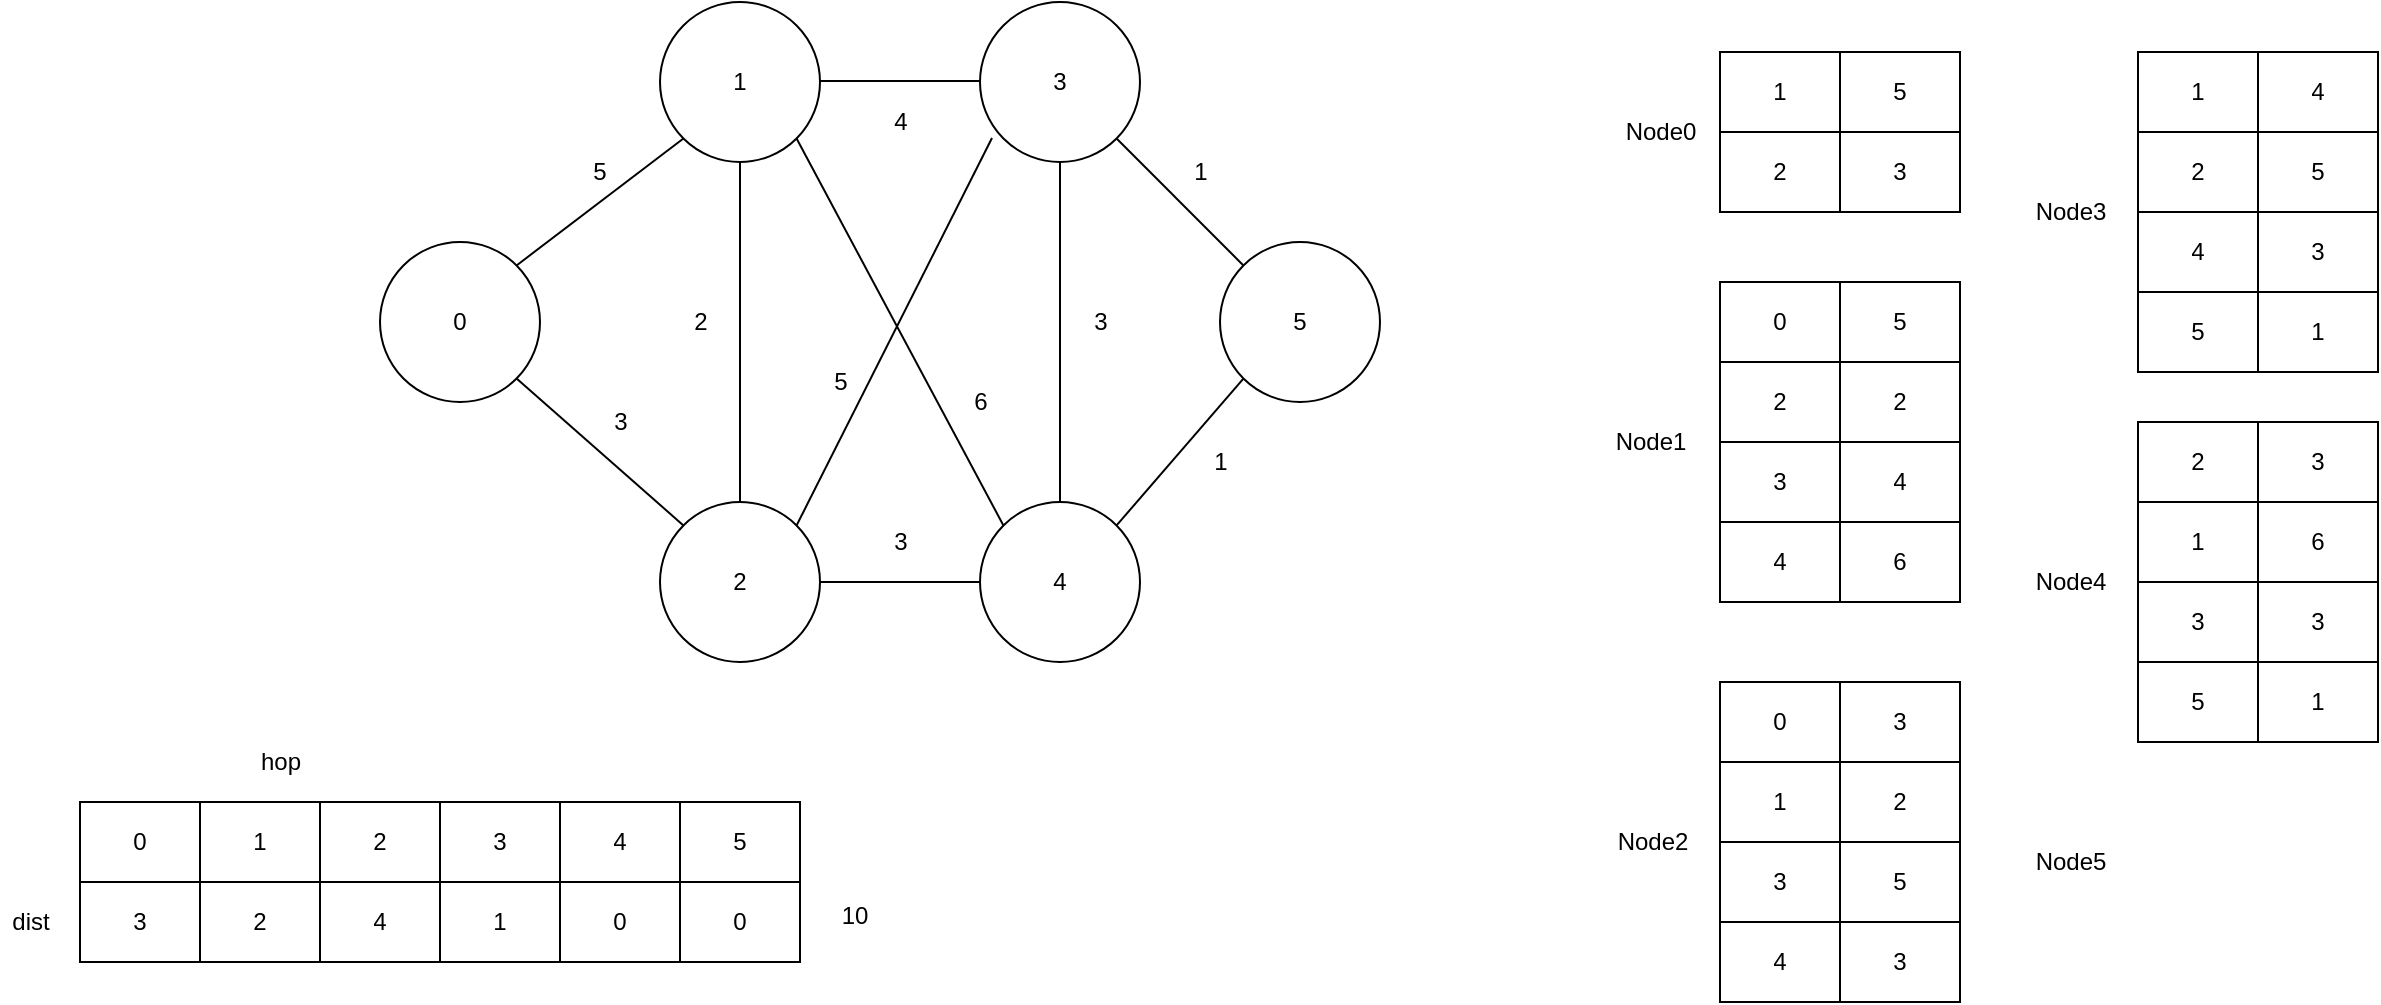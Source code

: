 <mxfile version="16.5.6" type="device"><diagram id="s-bpJ8iI0S3zvZQuOSrC" name="Page-1"><mxGraphModel dx="1382" dy="795" grid="1" gridSize="10" guides="1" tooltips="1" connect="1" arrows="1" fold="1" page="1" pageScale="1" pageWidth="1654" pageHeight="1169" math="0" shadow="0"><root><mxCell id="0"/><mxCell id="1" parent="0"/><mxCell id="pRn5geWTUZDt5X1scb90-1" value="0" style="ellipse;whiteSpace=wrap;html=1;aspect=fixed;" vertex="1" parent="1"><mxGeometry x="260" y="170" width="80" height="80" as="geometry"/></mxCell><mxCell id="pRn5geWTUZDt5X1scb90-2" value="2" style="ellipse;whiteSpace=wrap;html=1;aspect=fixed;" vertex="1" parent="1"><mxGeometry x="400" y="300" width="80" height="80" as="geometry"/></mxCell><mxCell id="pRn5geWTUZDt5X1scb90-3" value="1" style="ellipse;whiteSpace=wrap;html=1;aspect=fixed;" vertex="1" parent="1"><mxGeometry x="400" y="50" width="80" height="80" as="geometry"/></mxCell><mxCell id="pRn5geWTUZDt5X1scb90-4" value="3" style="ellipse;whiteSpace=wrap;html=1;aspect=fixed;" vertex="1" parent="1"><mxGeometry x="560" y="50" width="80" height="80" as="geometry"/></mxCell><mxCell id="pRn5geWTUZDt5X1scb90-5" value="4" style="ellipse;whiteSpace=wrap;html=1;aspect=fixed;" vertex="1" parent="1"><mxGeometry x="560" y="300" width="80" height="80" as="geometry"/></mxCell><mxCell id="pRn5geWTUZDt5X1scb90-6" value="5" style="ellipse;whiteSpace=wrap;html=1;aspect=fixed;" vertex="1" parent="1"><mxGeometry x="680" y="170" width="80" height="80" as="geometry"/></mxCell><mxCell id="pRn5geWTUZDt5X1scb90-7" value="" style="endArrow=none;html=1;rounded=0;exitX=1;exitY=0;exitDx=0;exitDy=0;entryX=0;entryY=1;entryDx=0;entryDy=0;" edge="1" parent="1" source="pRn5geWTUZDt5X1scb90-1" target="pRn5geWTUZDt5X1scb90-3"><mxGeometry width="50" height="50" relative="1" as="geometry"><mxPoint x="380" y="200" as="sourcePoint"/><mxPoint x="430" y="150" as="targetPoint"/></mxGeometry></mxCell><mxCell id="pRn5geWTUZDt5X1scb90-8" value="5" style="text;html=1;strokeColor=none;fillColor=none;align=center;verticalAlign=middle;whiteSpace=wrap;rounded=0;" vertex="1" parent="1"><mxGeometry x="340" y="120" width="60" height="30" as="geometry"/></mxCell><mxCell id="pRn5geWTUZDt5X1scb90-9" value="" style="endArrow=none;html=1;rounded=0;exitX=1;exitY=1;exitDx=0;exitDy=0;entryX=0;entryY=0;entryDx=0;entryDy=0;" edge="1" parent="1" source="pRn5geWTUZDt5X1scb90-1" target="pRn5geWTUZDt5X1scb90-2"><mxGeometry width="50" height="50" relative="1" as="geometry"><mxPoint x="338.284" y="191.716" as="sourcePoint"/><mxPoint x="421.716" y="128.284" as="targetPoint"/></mxGeometry></mxCell><mxCell id="pRn5geWTUZDt5X1scb90-10" value="3" style="text;html=1;align=center;verticalAlign=middle;resizable=0;points=[];autosize=1;strokeColor=none;fillColor=none;" vertex="1" parent="1"><mxGeometry x="370" y="250" width="20" height="20" as="geometry"/></mxCell><mxCell id="pRn5geWTUZDt5X1scb90-12" value="" style="endArrow=none;html=1;rounded=0;exitX=1;exitY=0.5;exitDx=0;exitDy=0;entryX=0;entryY=0.5;entryDx=0;entryDy=0;" edge="1" parent="1" source="pRn5geWTUZDt5X1scb90-2" target="pRn5geWTUZDt5X1scb90-5"><mxGeometry width="50" height="50" relative="1" as="geometry"><mxPoint x="510.004" y="370.004" as="sourcePoint"/><mxPoint x="593.436" y="443.436" as="targetPoint"/></mxGeometry></mxCell><mxCell id="pRn5geWTUZDt5X1scb90-13" value="" style="endArrow=none;html=1;rounded=0;exitX=0.5;exitY=0;exitDx=0;exitDy=0;entryX=0.5;entryY=1;entryDx=0;entryDy=0;" edge="1" parent="1" source="pRn5geWTUZDt5X1scb90-2" target="pRn5geWTUZDt5X1scb90-3"><mxGeometry width="50" height="50" relative="1" as="geometry"><mxPoint x="490" y="350" as="sourcePoint"/><mxPoint x="570" y="350" as="targetPoint"/></mxGeometry></mxCell><mxCell id="pRn5geWTUZDt5X1scb90-14" value="" style="endArrow=none;html=1;rounded=0;exitX=0.5;exitY=0;exitDx=0;exitDy=0;entryX=0.5;entryY=1;entryDx=0;entryDy=0;" edge="1" parent="1" source="pRn5geWTUZDt5X1scb90-5" target="pRn5geWTUZDt5X1scb90-4"><mxGeometry width="50" height="50" relative="1" as="geometry"><mxPoint x="500" y="360" as="sourcePoint"/><mxPoint x="580" y="360" as="targetPoint"/></mxGeometry></mxCell><mxCell id="pRn5geWTUZDt5X1scb90-15" value="" style="endArrow=none;html=1;rounded=0;exitX=1;exitY=0;exitDx=0;exitDy=0;entryX=0;entryY=1;entryDx=0;entryDy=0;" edge="1" parent="1" source="pRn5geWTUZDt5X1scb90-5" target="pRn5geWTUZDt5X1scb90-6"><mxGeometry width="50" height="50" relative="1" as="geometry"><mxPoint x="510" y="370" as="sourcePoint"/><mxPoint x="590" y="370" as="targetPoint"/></mxGeometry></mxCell><mxCell id="pRn5geWTUZDt5X1scb90-16" value="" style="endArrow=none;html=1;rounded=0;exitX=1;exitY=0.5;exitDx=0;exitDy=0;entryX=0;entryY=0.5;entryDx=0;entryDy=0;" edge="1" parent="1"><mxGeometry width="50" height="50" relative="1" as="geometry"><mxPoint x="480" y="89.5" as="sourcePoint"/><mxPoint x="560" y="89.5" as="targetPoint"/></mxGeometry></mxCell><mxCell id="pRn5geWTUZDt5X1scb90-17" value="" style="endArrow=none;html=1;rounded=0;exitX=1;exitY=1;exitDx=0;exitDy=0;entryX=0;entryY=0;entryDx=0;entryDy=0;" edge="1" parent="1" source="pRn5geWTUZDt5X1scb90-4" target="pRn5geWTUZDt5X1scb90-6"><mxGeometry width="50" height="50" relative="1" as="geometry"><mxPoint x="670" y="89.5" as="sourcePoint"/><mxPoint x="750" y="89.5" as="targetPoint"/></mxGeometry></mxCell><mxCell id="pRn5geWTUZDt5X1scb90-18" value="6" style="text;html=1;align=center;verticalAlign=middle;resizable=0;points=[];autosize=1;strokeColor=none;fillColor=none;" vertex="1" parent="1"><mxGeometry x="550" y="240" width="20" height="20" as="geometry"/></mxCell><mxCell id="pRn5geWTUZDt5X1scb90-20" value="3" style="text;html=1;align=center;verticalAlign=middle;resizable=0;points=[];autosize=1;strokeColor=none;fillColor=none;" vertex="1" parent="1"><mxGeometry x="510" y="310" width="20" height="20" as="geometry"/></mxCell><mxCell id="pRn5geWTUZDt5X1scb90-21" value="4" style="text;html=1;align=center;verticalAlign=middle;resizable=0;points=[];autosize=1;strokeColor=none;fillColor=none;" vertex="1" parent="1"><mxGeometry x="510" y="100" width="20" height="20" as="geometry"/></mxCell><mxCell id="pRn5geWTUZDt5X1scb90-22" value="" style="endArrow=none;html=1;rounded=0;exitX=0;exitY=0;exitDx=0;exitDy=0;entryX=1;entryY=1;entryDx=0;entryDy=0;" edge="1" parent="1" source="pRn5geWTUZDt5X1scb90-5" target="pRn5geWTUZDt5X1scb90-3"><mxGeometry width="50" height="50" relative="1" as="geometry"><mxPoint x="610" y="310" as="sourcePoint"/><mxPoint x="610" y="140" as="targetPoint"/></mxGeometry></mxCell><mxCell id="pRn5geWTUZDt5X1scb90-23" value="" style="endArrow=none;html=1;rounded=0;exitX=1;exitY=0;exitDx=0;exitDy=0;entryX=0.075;entryY=0.85;entryDx=0;entryDy=0;entryPerimeter=0;" edge="1" parent="1" source="pRn5geWTUZDt5X1scb90-2" target="pRn5geWTUZDt5X1scb90-4"><mxGeometry width="50" height="50" relative="1" as="geometry"><mxPoint x="581.716" y="321.716" as="sourcePoint"/><mxPoint x="478.284" y="128.284" as="targetPoint"/></mxGeometry></mxCell><mxCell id="pRn5geWTUZDt5X1scb90-24" value="5" style="text;html=1;align=center;verticalAlign=middle;resizable=0;points=[];autosize=1;strokeColor=none;fillColor=none;" vertex="1" parent="1"><mxGeometry x="480" y="230" width="20" height="20" as="geometry"/></mxCell><mxCell id="pRn5geWTUZDt5X1scb90-25" value="3" style="text;html=1;align=center;verticalAlign=middle;resizable=0;points=[];autosize=1;strokeColor=none;fillColor=none;" vertex="1" parent="1"><mxGeometry x="610" y="200" width="20" height="20" as="geometry"/></mxCell><mxCell id="pRn5geWTUZDt5X1scb90-26" value="2" style="text;html=1;align=center;verticalAlign=middle;resizable=0;points=[];autosize=1;strokeColor=none;fillColor=none;" vertex="1" parent="1"><mxGeometry x="410" y="200" width="20" height="20" as="geometry"/></mxCell><mxCell id="pRn5geWTUZDt5X1scb90-27" value="1" style="text;html=1;align=center;verticalAlign=middle;resizable=0;points=[];autosize=1;strokeColor=none;fillColor=none;" vertex="1" parent="1"><mxGeometry x="660" y="125" width="20" height="20" as="geometry"/></mxCell><mxCell id="pRn5geWTUZDt5X1scb90-28" value="1" style="text;html=1;align=center;verticalAlign=middle;resizable=0;points=[];autosize=1;strokeColor=none;fillColor=none;" vertex="1" parent="1"><mxGeometry x="670" y="270" width="20" height="20" as="geometry"/></mxCell><mxCell id="pRn5geWTUZDt5X1scb90-29" value="dist" style="text;html=1;align=center;verticalAlign=middle;resizable=0;points=[];autosize=1;strokeColor=none;fillColor=none;" vertex="1" parent="1"><mxGeometry x="70" y="500" width="30" height="20" as="geometry"/></mxCell><mxCell id="pRn5geWTUZDt5X1scb90-30" value="hop" style="text;html=1;align=center;verticalAlign=middle;resizable=0;points=[];autosize=1;strokeColor=none;fillColor=none;" vertex="1" parent="1"><mxGeometry x="190" y="420" width="40" height="20" as="geometry"/></mxCell><mxCell id="pRn5geWTUZDt5X1scb90-44" value="" style="shape=table;html=1;whiteSpace=wrap;startSize=0;container=1;collapsible=0;childLayout=tableLayout;" vertex="1" parent="1"><mxGeometry x="110" y="450" width="360" height="80" as="geometry"/></mxCell><mxCell id="pRn5geWTUZDt5X1scb90-45" value="" style="shape=tableRow;horizontal=0;startSize=0;swimlaneHead=0;swimlaneBody=0;top=0;left=0;bottom=0;right=0;collapsible=0;dropTarget=0;fillColor=none;points=[[0,0.5],[1,0.5]];portConstraint=eastwest;" vertex="1" parent="pRn5geWTUZDt5X1scb90-44"><mxGeometry width="360" height="40" as="geometry"/></mxCell><mxCell id="pRn5geWTUZDt5X1scb90-46" value="0" style="shape=partialRectangle;html=1;whiteSpace=wrap;connectable=0;fillColor=none;top=0;left=0;bottom=0;right=0;overflow=hidden;" vertex="1" parent="pRn5geWTUZDt5X1scb90-45"><mxGeometry width="60" height="40" as="geometry"><mxRectangle width="60" height="40" as="alternateBounds"/></mxGeometry></mxCell><mxCell id="pRn5geWTUZDt5X1scb90-47" value="1" style="shape=partialRectangle;html=1;whiteSpace=wrap;connectable=0;fillColor=none;top=0;left=0;bottom=0;right=0;overflow=hidden;" vertex="1" parent="pRn5geWTUZDt5X1scb90-45"><mxGeometry x="60" width="60" height="40" as="geometry"><mxRectangle width="60" height="40" as="alternateBounds"/></mxGeometry></mxCell><mxCell id="pRn5geWTUZDt5X1scb90-48" value="2" style="shape=partialRectangle;html=1;whiteSpace=wrap;connectable=0;fillColor=none;top=0;left=0;bottom=0;right=0;overflow=hidden;" vertex="1" parent="pRn5geWTUZDt5X1scb90-45"><mxGeometry x="120" width="60" height="40" as="geometry"><mxRectangle width="60" height="40" as="alternateBounds"/></mxGeometry></mxCell><mxCell id="pRn5geWTUZDt5X1scb90-57" value="3" style="shape=partialRectangle;html=1;whiteSpace=wrap;connectable=0;fillColor=none;top=0;left=0;bottom=0;right=0;overflow=hidden;" vertex="1" parent="pRn5geWTUZDt5X1scb90-45"><mxGeometry x="180" width="60" height="40" as="geometry"><mxRectangle width="60" height="40" as="alternateBounds"/></mxGeometry></mxCell><mxCell id="pRn5geWTUZDt5X1scb90-59" value="4" style="shape=partialRectangle;html=1;whiteSpace=wrap;connectable=0;fillColor=none;top=0;left=0;bottom=0;right=0;overflow=hidden;" vertex="1" parent="pRn5geWTUZDt5X1scb90-45"><mxGeometry x="240" width="60" height="40" as="geometry"><mxRectangle width="60" height="40" as="alternateBounds"/></mxGeometry></mxCell><mxCell id="pRn5geWTUZDt5X1scb90-61" value="5" style="shape=partialRectangle;html=1;whiteSpace=wrap;connectable=0;fillColor=none;top=0;left=0;bottom=0;right=0;overflow=hidden;" vertex="1" parent="pRn5geWTUZDt5X1scb90-45"><mxGeometry x="300" width="60" height="40" as="geometry"><mxRectangle width="60" height="40" as="alternateBounds"/></mxGeometry></mxCell><mxCell id="pRn5geWTUZDt5X1scb90-49" value="" style="shape=tableRow;horizontal=0;startSize=0;swimlaneHead=0;swimlaneBody=0;top=0;left=0;bottom=0;right=0;collapsible=0;dropTarget=0;fillColor=none;points=[[0,0.5],[1,0.5]];portConstraint=eastwest;" vertex="1" parent="pRn5geWTUZDt5X1scb90-44"><mxGeometry y="40" width="360" height="40" as="geometry"/></mxCell><mxCell id="pRn5geWTUZDt5X1scb90-50" value="3" style="shape=partialRectangle;html=1;whiteSpace=wrap;connectable=0;fillColor=none;top=0;left=0;bottom=0;right=0;overflow=hidden;" vertex="1" parent="pRn5geWTUZDt5X1scb90-49"><mxGeometry width="60" height="40" as="geometry"><mxRectangle width="60" height="40" as="alternateBounds"/></mxGeometry></mxCell><mxCell id="pRn5geWTUZDt5X1scb90-51" value="2" style="shape=partialRectangle;html=1;whiteSpace=wrap;connectable=0;fillColor=none;top=0;left=0;bottom=0;right=0;overflow=hidden;" vertex="1" parent="pRn5geWTUZDt5X1scb90-49"><mxGeometry x="60" width="60" height="40" as="geometry"><mxRectangle width="60" height="40" as="alternateBounds"/></mxGeometry></mxCell><mxCell id="pRn5geWTUZDt5X1scb90-52" value="4" style="shape=partialRectangle;html=1;whiteSpace=wrap;connectable=0;fillColor=none;top=0;left=0;bottom=0;right=0;overflow=hidden;" vertex="1" parent="pRn5geWTUZDt5X1scb90-49"><mxGeometry x="120" width="60" height="40" as="geometry"><mxRectangle width="60" height="40" as="alternateBounds"/></mxGeometry></mxCell><mxCell id="pRn5geWTUZDt5X1scb90-58" value="1" style="shape=partialRectangle;html=1;whiteSpace=wrap;connectable=0;fillColor=none;top=0;left=0;bottom=0;right=0;overflow=hidden;" vertex="1" parent="pRn5geWTUZDt5X1scb90-49"><mxGeometry x="180" width="60" height="40" as="geometry"><mxRectangle width="60" height="40" as="alternateBounds"/></mxGeometry></mxCell><mxCell id="pRn5geWTUZDt5X1scb90-60" value="0" style="shape=partialRectangle;html=1;whiteSpace=wrap;connectable=0;fillColor=none;top=0;left=0;bottom=0;right=0;overflow=hidden;" vertex="1" parent="pRn5geWTUZDt5X1scb90-49"><mxGeometry x="240" width="60" height="40" as="geometry"><mxRectangle width="60" height="40" as="alternateBounds"/></mxGeometry></mxCell><mxCell id="pRn5geWTUZDt5X1scb90-62" value="0" style="shape=partialRectangle;html=1;whiteSpace=wrap;connectable=0;fillColor=none;top=0;left=0;bottom=0;right=0;overflow=hidden;" vertex="1" parent="pRn5geWTUZDt5X1scb90-49"><mxGeometry x="300" width="60" height="40" as="geometry"><mxRectangle width="60" height="40" as="alternateBounds"/></mxGeometry></mxCell><mxCell id="pRn5geWTUZDt5X1scb90-63" value="" style="shape=table;html=1;whiteSpace=wrap;startSize=0;container=1;collapsible=0;childLayout=tableLayout;" vertex="1" parent="1"><mxGeometry x="930" y="75" width="120" height="80" as="geometry"/></mxCell><mxCell id="pRn5geWTUZDt5X1scb90-64" value="" style="shape=tableRow;horizontal=0;startSize=0;swimlaneHead=0;swimlaneBody=0;top=0;left=0;bottom=0;right=0;collapsible=0;dropTarget=0;fillColor=none;points=[[0,0.5],[1,0.5]];portConstraint=eastwest;" vertex="1" parent="pRn5geWTUZDt5X1scb90-63"><mxGeometry width="120" height="40" as="geometry"/></mxCell><mxCell id="pRn5geWTUZDt5X1scb90-65" value="1" style="shape=partialRectangle;html=1;whiteSpace=wrap;connectable=0;fillColor=none;top=0;left=0;bottom=0;right=0;overflow=hidden;" vertex="1" parent="pRn5geWTUZDt5X1scb90-64"><mxGeometry width="60" height="40" as="geometry"><mxRectangle width="60" height="40" as="alternateBounds"/></mxGeometry></mxCell><mxCell id="pRn5geWTUZDt5X1scb90-66" value="5" style="shape=partialRectangle;html=1;whiteSpace=wrap;connectable=0;fillColor=none;top=0;left=0;bottom=0;right=0;overflow=hidden;" vertex="1" parent="pRn5geWTUZDt5X1scb90-64"><mxGeometry x="60" width="60" height="40" as="geometry"><mxRectangle width="60" height="40" as="alternateBounds"/></mxGeometry></mxCell><mxCell id="pRn5geWTUZDt5X1scb90-68" value="" style="shape=tableRow;horizontal=0;startSize=0;swimlaneHead=0;swimlaneBody=0;top=0;left=0;bottom=0;right=0;collapsible=0;dropTarget=0;fillColor=none;points=[[0,0.5],[1,0.5]];portConstraint=eastwest;" vertex="1" parent="pRn5geWTUZDt5X1scb90-63"><mxGeometry y="40" width="120" height="40" as="geometry"/></mxCell><mxCell id="pRn5geWTUZDt5X1scb90-69" value="2" style="shape=partialRectangle;html=1;whiteSpace=wrap;connectable=0;fillColor=none;top=0;left=0;bottom=0;right=0;overflow=hidden;" vertex="1" parent="pRn5geWTUZDt5X1scb90-68"><mxGeometry width="60" height="40" as="geometry"><mxRectangle width="60" height="40" as="alternateBounds"/></mxGeometry></mxCell><mxCell id="pRn5geWTUZDt5X1scb90-70" value="3" style="shape=partialRectangle;html=1;whiteSpace=wrap;connectable=0;fillColor=none;top=0;left=0;bottom=0;right=0;overflow=hidden;" vertex="1" parent="pRn5geWTUZDt5X1scb90-68"><mxGeometry x="60" width="60" height="40" as="geometry"><mxRectangle width="60" height="40" as="alternateBounds"/></mxGeometry></mxCell><mxCell id="pRn5geWTUZDt5X1scb90-76" value="Node0" style="text;html=1;align=center;verticalAlign=middle;resizable=0;points=[];autosize=1;strokeColor=none;fillColor=none;" vertex="1" parent="1"><mxGeometry x="875" y="105" width="50" height="20" as="geometry"/></mxCell><mxCell id="pRn5geWTUZDt5X1scb90-77" value="" style="shape=table;html=1;whiteSpace=wrap;startSize=0;container=1;collapsible=0;childLayout=tableLayout;" vertex="1" parent="1"><mxGeometry x="930" y="390" width="120" height="160" as="geometry"/></mxCell><mxCell id="pRn5geWTUZDt5X1scb90-78" value="" style="shape=tableRow;horizontal=0;startSize=0;swimlaneHead=0;swimlaneBody=0;top=0;left=0;bottom=0;right=0;collapsible=0;dropTarget=0;fillColor=none;points=[[0,0.5],[1,0.5]];portConstraint=eastwest;" vertex="1" parent="pRn5geWTUZDt5X1scb90-77"><mxGeometry width="120" height="40" as="geometry"/></mxCell><mxCell id="pRn5geWTUZDt5X1scb90-79" value="0" style="shape=partialRectangle;html=1;whiteSpace=wrap;connectable=0;fillColor=none;top=0;left=0;bottom=0;right=0;overflow=hidden;" vertex="1" parent="pRn5geWTUZDt5X1scb90-78"><mxGeometry width="60" height="40" as="geometry"><mxRectangle width="60" height="40" as="alternateBounds"/></mxGeometry></mxCell><mxCell id="pRn5geWTUZDt5X1scb90-80" value="3" style="shape=partialRectangle;html=1;whiteSpace=wrap;connectable=0;fillColor=none;top=0;left=0;bottom=0;right=0;overflow=hidden;" vertex="1" parent="pRn5geWTUZDt5X1scb90-78"><mxGeometry x="60" width="60" height="40" as="geometry"><mxRectangle width="60" height="40" as="alternateBounds"/></mxGeometry></mxCell><mxCell id="pRn5geWTUZDt5X1scb90-81" value="" style="shape=tableRow;horizontal=0;startSize=0;swimlaneHead=0;swimlaneBody=0;top=0;left=0;bottom=0;right=0;collapsible=0;dropTarget=0;fillColor=none;points=[[0,0.5],[1,0.5]];portConstraint=eastwest;" vertex="1" parent="pRn5geWTUZDt5X1scb90-77"><mxGeometry y="40" width="120" height="40" as="geometry"/></mxCell><mxCell id="pRn5geWTUZDt5X1scb90-82" value="1" style="shape=partialRectangle;html=1;whiteSpace=wrap;connectable=0;fillColor=none;top=0;left=0;bottom=0;right=0;overflow=hidden;" vertex="1" parent="pRn5geWTUZDt5X1scb90-81"><mxGeometry width="60" height="40" as="geometry"><mxRectangle width="60" height="40" as="alternateBounds"/></mxGeometry></mxCell><mxCell id="pRn5geWTUZDt5X1scb90-83" value="2" style="shape=partialRectangle;html=1;whiteSpace=wrap;connectable=0;fillColor=none;top=0;left=0;bottom=0;right=0;overflow=hidden;" vertex="1" parent="pRn5geWTUZDt5X1scb90-81"><mxGeometry x="60" width="60" height="40" as="geometry"><mxRectangle width="60" height="40" as="alternateBounds"/></mxGeometry></mxCell><mxCell id="pRn5geWTUZDt5X1scb90-91" style="shape=tableRow;horizontal=0;startSize=0;swimlaneHead=0;swimlaneBody=0;top=0;left=0;bottom=0;right=0;collapsible=0;dropTarget=0;fillColor=none;points=[[0,0.5],[1,0.5]];portConstraint=eastwest;" vertex="1" parent="pRn5geWTUZDt5X1scb90-77"><mxGeometry y="80" width="120" height="40" as="geometry"/></mxCell><mxCell id="pRn5geWTUZDt5X1scb90-92" value="3" style="shape=partialRectangle;html=1;whiteSpace=wrap;connectable=0;fillColor=none;top=0;left=0;bottom=0;right=0;overflow=hidden;" vertex="1" parent="pRn5geWTUZDt5X1scb90-91"><mxGeometry width="60" height="40" as="geometry"><mxRectangle width="60" height="40" as="alternateBounds"/></mxGeometry></mxCell><mxCell id="pRn5geWTUZDt5X1scb90-93" value="5" style="shape=partialRectangle;html=1;whiteSpace=wrap;connectable=0;fillColor=none;top=0;left=0;bottom=0;right=0;overflow=hidden;" vertex="1" parent="pRn5geWTUZDt5X1scb90-91"><mxGeometry x="60" width="60" height="40" as="geometry"><mxRectangle width="60" height="40" as="alternateBounds"/></mxGeometry></mxCell><mxCell id="pRn5geWTUZDt5X1scb90-88" style="shape=tableRow;horizontal=0;startSize=0;swimlaneHead=0;swimlaneBody=0;top=0;left=0;bottom=0;right=0;collapsible=0;dropTarget=0;fillColor=none;points=[[0,0.5],[1,0.5]];portConstraint=eastwest;" vertex="1" parent="pRn5geWTUZDt5X1scb90-77"><mxGeometry y="120" width="120" height="40" as="geometry"/></mxCell><mxCell id="pRn5geWTUZDt5X1scb90-89" value="4" style="shape=partialRectangle;html=1;whiteSpace=wrap;connectable=0;fillColor=none;top=0;left=0;bottom=0;right=0;overflow=hidden;" vertex="1" parent="pRn5geWTUZDt5X1scb90-88"><mxGeometry width="60" height="40" as="geometry"><mxRectangle width="60" height="40" as="alternateBounds"/></mxGeometry></mxCell><mxCell id="pRn5geWTUZDt5X1scb90-90" value="3" style="shape=partialRectangle;html=1;whiteSpace=wrap;connectable=0;fillColor=none;top=0;left=0;bottom=0;right=0;overflow=hidden;" vertex="1" parent="pRn5geWTUZDt5X1scb90-88"><mxGeometry x="60" width="60" height="40" as="geometry"><mxRectangle width="60" height="40" as="alternateBounds"/></mxGeometry></mxCell><mxCell id="pRn5geWTUZDt5X1scb90-84" value="Node2" style="text;html=1;align=center;verticalAlign=middle;resizable=0;points=[];autosize=1;strokeColor=none;fillColor=none;" vertex="1" parent="1"><mxGeometry x="871" y="460" width="50" height="20" as="geometry"/></mxCell><mxCell id="pRn5geWTUZDt5X1scb90-94" value="" style="shape=table;html=1;whiteSpace=wrap;startSize=0;container=1;collapsible=0;childLayout=tableLayout;" vertex="1" parent="1"><mxGeometry x="930" y="190" width="120" height="160" as="geometry"/></mxCell><mxCell id="pRn5geWTUZDt5X1scb90-95" value="" style="shape=tableRow;horizontal=0;startSize=0;swimlaneHead=0;swimlaneBody=0;top=0;left=0;bottom=0;right=0;collapsible=0;dropTarget=0;fillColor=none;points=[[0,0.5],[1,0.5]];portConstraint=eastwest;" vertex="1" parent="pRn5geWTUZDt5X1scb90-94"><mxGeometry width="120" height="40" as="geometry"/></mxCell><mxCell id="pRn5geWTUZDt5X1scb90-96" value="0" style="shape=partialRectangle;html=1;whiteSpace=wrap;connectable=0;fillColor=none;top=0;left=0;bottom=0;right=0;overflow=hidden;" vertex="1" parent="pRn5geWTUZDt5X1scb90-95"><mxGeometry width="60" height="40" as="geometry"><mxRectangle width="60" height="40" as="alternateBounds"/></mxGeometry></mxCell><mxCell id="pRn5geWTUZDt5X1scb90-97" value="5" style="shape=partialRectangle;html=1;whiteSpace=wrap;connectable=0;fillColor=none;top=0;left=0;bottom=0;right=0;overflow=hidden;" vertex="1" parent="pRn5geWTUZDt5X1scb90-95"><mxGeometry x="60" width="60" height="40" as="geometry"><mxRectangle width="60" height="40" as="alternateBounds"/></mxGeometry></mxCell><mxCell id="pRn5geWTUZDt5X1scb90-98" value="" style="shape=tableRow;horizontal=0;startSize=0;swimlaneHead=0;swimlaneBody=0;top=0;left=0;bottom=0;right=0;collapsible=0;dropTarget=0;fillColor=none;points=[[0,0.5],[1,0.5]];portConstraint=eastwest;" vertex="1" parent="pRn5geWTUZDt5X1scb90-94"><mxGeometry y="40" width="120" height="40" as="geometry"/></mxCell><mxCell id="pRn5geWTUZDt5X1scb90-99" value="2" style="shape=partialRectangle;html=1;whiteSpace=wrap;connectable=0;fillColor=none;top=0;left=0;bottom=0;right=0;overflow=hidden;" vertex="1" parent="pRn5geWTUZDt5X1scb90-98"><mxGeometry width="60" height="40" as="geometry"><mxRectangle width="60" height="40" as="alternateBounds"/></mxGeometry></mxCell><mxCell id="pRn5geWTUZDt5X1scb90-100" value="2" style="shape=partialRectangle;html=1;whiteSpace=wrap;connectable=0;fillColor=none;top=0;left=0;bottom=0;right=0;overflow=hidden;" vertex="1" parent="pRn5geWTUZDt5X1scb90-98"><mxGeometry x="60" width="60" height="40" as="geometry"><mxRectangle width="60" height="40" as="alternateBounds"/></mxGeometry></mxCell><mxCell id="pRn5geWTUZDt5X1scb90-101" style="shape=tableRow;horizontal=0;startSize=0;swimlaneHead=0;swimlaneBody=0;top=0;left=0;bottom=0;right=0;collapsible=0;dropTarget=0;fillColor=none;points=[[0,0.5],[1,0.5]];portConstraint=eastwest;" vertex="1" parent="pRn5geWTUZDt5X1scb90-94"><mxGeometry y="80" width="120" height="40" as="geometry"/></mxCell><mxCell id="pRn5geWTUZDt5X1scb90-102" value="3" style="shape=partialRectangle;html=1;whiteSpace=wrap;connectable=0;fillColor=none;top=0;left=0;bottom=0;right=0;overflow=hidden;" vertex="1" parent="pRn5geWTUZDt5X1scb90-101"><mxGeometry width="60" height="40" as="geometry"><mxRectangle width="60" height="40" as="alternateBounds"/></mxGeometry></mxCell><mxCell id="pRn5geWTUZDt5X1scb90-103" value="4" style="shape=partialRectangle;html=1;whiteSpace=wrap;connectable=0;fillColor=none;top=0;left=0;bottom=0;right=0;overflow=hidden;" vertex="1" parent="pRn5geWTUZDt5X1scb90-101"><mxGeometry x="60" width="60" height="40" as="geometry"><mxRectangle width="60" height="40" as="alternateBounds"/></mxGeometry></mxCell><mxCell id="pRn5geWTUZDt5X1scb90-104" style="shape=tableRow;horizontal=0;startSize=0;swimlaneHead=0;swimlaneBody=0;top=0;left=0;bottom=0;right=0;collapsible=0;dropTarget=0;fillColor=none;points=[[0,0.5],[1,0.5]];portConstraint=eastwest;" vertex="1" parent="pRn5geWTUZDt5X1scb90-94"><mxGeometry y="120" width="120" height="40" as="geometry"/></mxCell><mxCell id="pRn5geWTUZDt5X1scb90-105" value="4" style="shape=partialRectangle;html=1;whiteSpace=wrap;connectable=0;fillColor=none;top=0;left=0;bottom=0;right=0;overflow=hidden;" vertex="1" parent="pRn5geWTUZDt5X1scb90-104"><mxGeometry width="60" height="40" as="geometry"><mxRectangle width="60" height="40" as="alternateBounds"/></mxGeometry></mxCell><mxCell id="pRn5geWTUZDt5X1scb90-106" value="6" style="shape=partialRectangle;html=1;whiteSpace=wrap;connectable=0;fillColor=none;top=0;left=0;bottom=0;right=0;overflow=hidden;" vertex="1" parent="pRn5geWTUZDt5X1scb90-104"><mxGeometry x="60" width="60" height="40" as="geometry"><mxRectangle width="60" height="40" as="alternateBounds"/></mxGeometry></mxCell><mxCell id="pRn5geWTUZDt5X1scb90-107" value="Node1" style="text;html=1;align=center;verticalAlign=middle;resizable=0;points=[];autosize=1;strokeColor=none;fillColor=none;" vertex="1" parent="1"><mxGeometry x="870" y="260" width="50" height="20" as="geometry"/></mxCell><mxCell id="pRn5geWTUZDt5X1scb90-108" value="" style="shape=table;html=1;whiteSpace=wrap;startSize=0;container=1;collapsible=0;childLayout=tableLayout;" vertex="1" parent="1"><mxGeometry x="1139" y="75" width="120" height="160" as="geometry"/></mxCell><mxCell id="pRn5geWTUZDt5X1scb90-109" value="" style="shape=tableRow;horizontal=0;startSize=0;swimlaneHead=0;swimlaneBody=0;top=0;left=0;bottom=0;right=0;collapsible=0;dropTarget=0;fillColor=none;points=[[0,0.5],[1,0.5]];portConstraint=eastwest;" vertex="1" parent="pRn5geWTUZDt5X1scb90-108"><mxGeometry width="120" height="40" as="geometry"/></mxCell><mxCell id="pRn5geWTUZDt5X1scb90-110" value="1" style="shape=partialRectangle;html=1;whiteSpace=wrap;connectable=0;fillColor=none;top=0;left=0;bottom=0;right=0;overflow=hidden;" vertex="1" parent="pRn5geWTUZDt5X1scb90-109"><mxGeometry width="60" height="40" as="geometry"><mxRectangle width="60" height="40" as="alternateBounds"/></mxGeometry></mxCell><mxCell id="pRn5geWTUZDt5X1scb90-111" value="4" style="shape=partialRectangle;html=1;whiteSpace=wrap;connectable=0;fillColor=none;top=0;left=0;bottom=0;right=0;overflow=hidden;" vertex="1" parent="pRn5geWTUZDt5X1scb90-109"><mxGeometry x="60" width="60" height="40" as="geometry"><mxRectangle width="60" height="40" as="alternateBounds"/></mxGeometry></mxCell><mxCell id="pRn5geWTUZDt5X1scb90-112" value="" style="shape=tableRow;horizontal=0;startSize=0;swimlaneHead=0;swimlaneBody=0;top=0;left=0;bottom=0;right=0;collapsible=0;dropTarget=0;fillColor=none;points=[[0,0.5],[1,0.5]];portConstraint=eastwest;" vertex="1" parent="pRn5geWTUZDt5X1scb90-108"><mxGeometry y="40" width="120" height="40" as="geometry"/></mxCell><mxCell id="pRn5geWTUZDt5X1scb90-113" value="2" style="shape=partialRectangle;html=1;whiteSpace=wrap;connectable=0;fillColor=none;top=0;left=0;bottom=0;right=0;overflow=hidden;" vertex="1" parent="pRn5geWTUZDt5X1scb90-112"><mxGeometry width="60" height="40" as="geometry"><mxRectangle width="60" height="40" as="alternateBounds"/></mxGeometry></mxCell><mxCell id="pRn5geWTUZDt5X1scb90-114" value="5" style="shape=partialRectangle;html=1;whiteSpace=wrap;connectable=0;fillColor=none;top=0;left=0;bottom=0;right=0;overflow=hidden;" vertex="1" parent="pRn5geWTUZDt5X1scb90-112"><mxGeometry x="60" width="60" height="40" as="geometry"><mxRectangle width="60" height="40" as="alternateBounds"/></mxGeometry></mxCell><mxCell id="pRn5geWTUZDt5X1scb90-115" style="shape=tableRow;horizontal=0;startSize=0;swimlaneHead=0;swimlaneBody=0;top=0;left=0;bottom=0;right=0;collapsible=0;dropTarget=0;fillColor=none;points=[[0,0.5],[1,0.5]];portConstraint=eastwest;" vertex="1" parent="pRn5geWTUZDt5X1scb90-108"><mxGeometry y="80" width="120" height="40" as="geometry"/></mxCell><mxCell id="pRn5geWTUZDt5X1scb90-116" value="4" style="shape=partialRectangle;html=1;whiteSpace=wrap;connectable=0;fillColor=none;top=0;left=0;bottom=0;right=0;overflow=hidden;" vertex="1" parent="pRn5geWTUZDt5X1scb90-115"><mxGeometry width="60" height="40" as="geometry"><mxRectangle width="60" height="40" as="alternateBounds"/></mxGeometry></mxCell><mxCell id="pRn5geWTUZDt5X1scb90-117" value="3" style="shape=partialRectangle;html=1;whiteSpace=wrap;connectable=0;fillColor=none;top=0;left=0;bottom=0;right=0;overflow=hidden;" vertex="1" parent="pRn5geWTUZDt5X1scb90-115"><mxGeometry x="60" width="60" height="40" as="geometry"><mxRectangle width="60" height="40" as="alternateBounds"/></mxGeometry></mxCell><mxCell id="pRn5geWTUZDt5X1scb90-122" style="shape=tableRow;horizontal=0;startSize=0;swimlaneHead=0;swimlaneBody=0;top=0;left=0;bottom=0;right=0;collapsible=0;dropTarget=0;fillColor=none;points=[[0,0.5],[1,0.5]];portConstraint=eastwest;" vertex="1" parent="pRn5geWTUZDt5X1scb90-108"><mxGeometry y="120" width="120" height="40" as="geometry"/></mxCell><mxCell id="pRn5geWTUZDt5X1scb90-123" value="5" style="shape=partialRectangle;html=1;whiteSpace=wrap;connectable=0;fillColor=none;top=0;left=0;bottom=0;right=0;overflow=hidden;" vertex="1" parent="pRn5geWTUZDt5X1scb90-122"><mxGeometry width="60" height="40" as="geometry"><mxRectangle width="60" height="40" as="alternateBounds"/></mxGeometry></mxCell><mxCell id="pRn5geWTUZDt5X1scb90-124" value="1" style="shape=partialRectangle;html=1;whiteSpace=wrap;connectable=0;fillColor=none;top=0;left=0;bottom=0;right=0;overflow=hidden;" vertex="1" parent="pRn5geWTUZDt5X1scb90-122"><mxGeometry x="60" width="60" height="40" as="geometry"><mxRectangle width="60" height="40" as="alternateBounds"/></mxGeometry></mxCell><mxCell id="pRn5geWTUZDt5X1scb90-121" value="Node3" style="text;html=1;align=center;verticalAlign=middle;resizable=0;points=[];autosize=1;strokeColor=none;fillColor=none;" vertex="1" parent="1"><mxGeometry x="1080" y="145" width="50" height="20" as="geometry"/></mxCell><mxCell id="pRn5geWTUZDt5X1scb90-125" value="" style="shape=table;html=1;whiteSpace=wrap;startSize=0;container=1;collapsible=0;childLayout=tableLayout;" vertex="1" parent="1"><mxGeometry x="1139" y="260" width="120" height="160" as="geometry"/></mxCell><mxCell id="pRn5geWTUZDt5X1scb90-126" value="" style="shape=tableRow;horizontal=0;startSize=0;swimlaneHead=0;swimlaneBody=0;top=0;left=0;bottom=0;right=0;collapsible=0;dropTarget=0;fillColor=none;points=[[0,0.5],[1,0.5]];portConstraint=eastwest;" vertex="1" parent="pRn5geWTUZDt5X1scb90-125"><mxGeometry width="120" height="40" as="geometry"/></mxCell><mxCell id="pRn5geWTUZDt5X1scb90-127" value="2" style="shape=partialRectangle;html=1;whiteSpace=wrap;connectable=0;fillColor=none;top=0;left=0;bottom=0;right=0;overflow=hidden;" vertex="1" parent="pRn5geWTUZDt5X1scb90-126"><mxGeometry width="60" height="40" as="geometry"><mxRectangle width="60" height="40" as="alternateBounds"/></mxGeometry></mxCell><mxCell id="pRn5geWTUZDt5X1scb90-128" value="3" style="shape=partialRectangle;html=1;whiteSpace=wrap;connectable=0;fillColor=none;top=0;left=0;bottom=0;right=0;overflow=hidden;" vertex="1" parent="pRn5geWTUZDt5X1scb90-126"><mxGeometry x="60" width="60" height="40" as="geometry"><mxRectangle width="60" height="40" as="alternateBounds"/></mxGeometry></mxCell><mxCell id="pRn5geWTUZDt5X1scb90-129" value="" style="shape=tableRow;horizontal=0;startSize=0;swimlaneHead=0;swimlaneBody=0;top=0;left=0;bottom=0;right=0;collapsible=0;dropTarget=0;fillColor=none;points=[[0,0.5],[1,0.5]];portConstraint=eastwest;" vertex="1" parent="pRn5geWTUZDt5X1scb90-125"><mxGeometry y="40" width="120" height="40" as="geometry"/></mxCell><mxCell id="pRn5geWTUZDt5X1scb90-130" value="1" style="shape=partialRectangle;html=1;whiteSpace=wrap;connectable=0;fillColor=none;top=0;left=0;bottom=0;right=0;overflow=hidden;" vertex="1" parent="pRn5geWTUZDt5X1scb90-129"><mxGeometry width="60" height="40" as="geometry"><mxRectangle width="60" height="40" as="alternateBounds"/></mxGeometry></mxCell><mxCell id="pRn5geWTUZDt5X1scb90-131" value="6" style="shape=partialRectangle;html=1;whiteSpace=wrap;connectable=0;fillColor=none;top=0;left=0;bottom=0;right=0;overflow=hidden;" vertex="1" parent="pRn5geWTUZDt5X1scb90-129"><mxGeometry x="60" width="60" height="40" as="geometry"><mxRectangle width="60" height="40" as="alternateBounds"/></mxGeometry></mxCell><mxCell id="pRn5geWTUZDt5X1scb90-132" style="shape=tableRow;horizontal=0;startSize=0;swimlaneHead=0;swimlaneBody=0;top=0;left=0;bottom=0;right=0;collapsible=0;dropTarget=0;fillColor=none;points=[[0,0.5],[1,0.5]];portConstraint=eastwest;" vertex="1" parent="pRn5geWTUZDt5X1scb90-125"><mxGeometry y="80" width="120" height="40" as="geometry"/></mxCell><mxCell id="pRn5geWTUZDt5X1scb90-133" value="3" style="shape=partialRectangle;html=1;whiteSpace=wrap;connectable=0;fillColor=none;top=0;left=0;bottom=0;right=0;overflow=hidden;" vertex="1" parent="pRn5geWTUZDt5X1scb90-132"><mxGeometry width="60" height="40" as="geometry"><mxRectangle width="60" height="40" as="alternateBounds"/></mxGeometry></mxCell><mxCell id="pRn5geWTUZDt5X1scb90-134" value="3" style="shape=partialRectangle;html=1;whiteSpace=wrap;connectable=0;fillColor=none;top=0;left=0;bottom=0;right=0;overflow=hidden;" vertex="1" parent="pRn5geWTUZDt5X1scb90-132"><mxGeometry x="60" width="60" height="40" as="geometry"><mxRectangle width="60" height="40" as="alternateBounds"/></mxGeometry></mxCell><mxCell id="pRn5geWTUZDt5X1scb90-135" style="shape=tableRow;horizontal=0;startSize=0;swimlaneHead=0;swimlaneBody=0;top=0;left=0;bottom=0;right=0;collapsible=0;dropTarget=0;fillColor=none;points=[[0,0.5],[1,0.5]];portConstraint=eastwest;" vertex="1" parent="pRn5geWTUZDt5X1scb90-125"><mxGeometry y="120" width="120" height="40" as="geometry"/></mxCell><mxCell id="pRn5geWTUZDt5X1scb90-136" value="5" style="shape=partialRectangle;html=1;whiteSpace=wrap;connectable=0;fillColor=none;top=0;left=0;bottom=0;right=0;overflow=hidden;" vertex="1" parent="pRn5geWTUZDt5X1scb90-135"><mxGeometry width="60" height="40" as="geometry"><mxRectangle width="60" height="40" as="alternateBounds"/></mxGeometry></mxCell><mxCell id="pRn5geWTUZDt5X1scb90-137" value="1" style="shape=partialRectangle;html=1;whiteSpace=wrap;connectable=0;fillColor=none;top=0;left=0;bottom=0;right=0;overflow=hidden;" vertex="1" parent="pRn5geWTUZDt5X1scb90-135"><mxGeometry x="60" width="60" height="40" as="geometry"><mxRectangle width="60" height="40" as="alternateBounds"/></mxGeometry></mxCell><mxCell id="pRn5geWTUZDt5X1scb90-138" value="Node4" style="text;html=1;align=center;verticalAlign=middle;resizable=0;points=[];autosize=1;strokeColor=none;fillColor=none;" vertex="1" parent="1"><mxGeometry x="1080" y="330" width="50" height="20" as="geometry"/></mxCell><mxCell id="pRn5geWTUZDt5X1scb90-139" value="Node5" style="text;html=1;align=center;verticalAlign=middle;resizable=0;points=[];autosize=1;strokeColor=none;fillColor=none;" vertex="1" parent="1"><mxGeometry x="1080" y="470" width="50" height="20" as="geometry"/></mxCell><mxCell id="pRn5geWTUZDt5X1scb90-140" value="10" style="text;html=1;align=center;verticalAlign=middle;resizable=0;points=[];autosize=1;strokeColor=none;fillColor=none;" vertex="1" parent="1"><mxGeometry x="482" y="497" width="30" height="20" as="geometry"/></mxCell></root></mxGraphModel></diagram></mxfile>